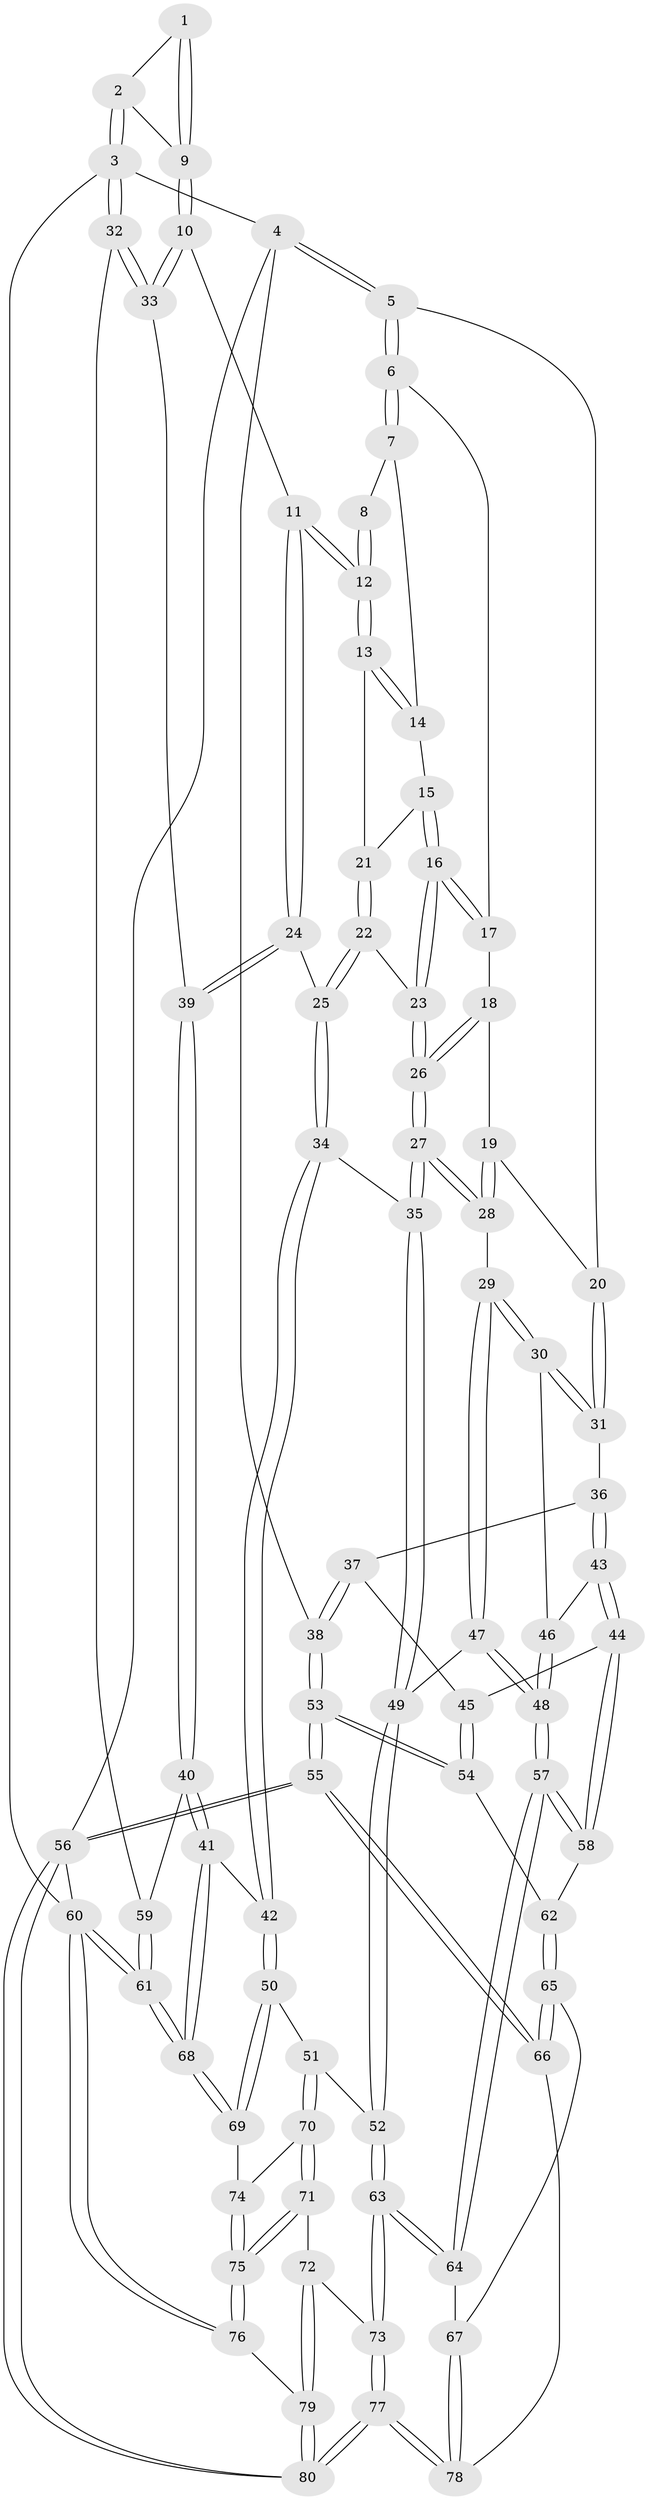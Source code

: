 // Generated by graph-tools (version 1.1) at 2025/27/03/15/25 16:27:56]
// undirected, 80 vertices, 197 edges
graph export_dot {
graph [start="1"]
  node [color=gray90,style=filled];
  1 [pos="+0.9903034531977847+0"];
  2 [pos="+1+0"];
  3 [pos="+1+0"];
  4 [pos="+0+0"];
  5 [pos="+0+0"];
  6 [pos="+0.3271776754337133+0"];
  7 [pos="+0.4751246214628991+0"];
  8 [pos="+0.7809582751676016+0"];
  9 [pos="+0.9181824077348072+0.1840444731980332"];
  10 [pos="+0.9135886486186159+0.21137699700562357"];
  11 [pos="+0.9099516596785352+0.2111185370311164"];
  12 [pos="+0.7990149311173023+0.09885704928892769"];
  13 [pos="+0.785197362916919+0.0997852210883812"];
  14 [pos="+0.5441517601151017+0"];
  15 [pos="+0.6181853175635715+0.11887534962934275"];
  16 [pos="+0.5428995556835973+0.20281697989884967"];
  17 [pos="+0.39821024445785963+0.040399042578006174"];
  18 [pos="+0.39417245300420534+0.19684086947895868"];
  19 [pos="+0.2446389141166353+0.17898525505502147"];
  20 [pos="+0.013685954863652632+0"];
  21 [pos="+0.6555928518473495+0.12907299746314488"];
  22 [pos="+0.6911319963691024+0.27531026649588447"];
  23 [pos="+0.5374449632327323+0.23298859144313355"];
  24 [pos="+0.7665956626693025+0.31313952986729643"];
  25 [pos="+0.7421578204953863+0.3210780462559662"];
  26 [pos="+0.433350025153473+0.35956148560633544"];
  27 [pos="+0.43176067679749+0.3640800903884779"];
  28 [pos="+0.3866045673031381+0.37316380814805716"];
  29 [pos="+0.3825198094775803+0.37545091544723924"];
  30 [pos="+0.23552105283730657+0.39328704309328333"];
  31 [pos="+0.21290682141851835+0.3863511824623672"];
  32 [pos="+1+0.3095634214871662"];
  33 [pos="+1+0.30683243271099636"];
  34 [pos="+0.6487934972992607+0.44238451658179734"];
  35 [pos="+0.5067637237605415+0.4279762821712937"];
  36 [pos="+0.1737163605070346+0.402958506421055"];
  37 [pos="+0.1391605317234231+0.41341990597666545"];
  38 [pos="+0+0.21665078899477846"];
  39 [pos="+0.845107521718412+0.4560744756162666"];
  40 [pos="+0.8035254679998618+0.5966132456501279"];
  41 [pos="+0.7932348568899508+0.6112102008360036"];
  42 [pos="+0.7469811469187811+0.6079572365816798"];
  43 [pos="+0.15620870877223522+0.5594315146689421"];
  44 [pos="+0.14119897667480744+0.5852517270631584"];
  45 [pos="+0.07242123239446406+0.510918979500681"];
  46 [pos="+0.22661618571962208+0.47521782027007"];
  47 [pos="+0.31292407212845386+0.6106856148717387"];
  48 [pos="+0.28525579304190246+0.6488456001832075"];
  49 [pos="+0.4911086125230626+0.5600726971261315"];
  50 [pos="+0.6576893623122023+0.6896625735721009"];
  51 [pos="+0.5885393047086326+0.6898579647894436"];
  52 [pos="+0.5239325843562831+0.673245042578227"];
  53 [pos="+0+0.47969847145595135"];
  54 [pos="+0+0.5086337883780794"];
  55 [pos="+0+1"];
  56 [pos="+0+1"];
  57 [pos="+0.27891040764292746+0.6643613725286379"];
  58 [pos="+0.15154121811579405+0.6135575760360125"];
  59 [pos="+1+0.3321044920564911"];
  60 [pos="+1+1"];
  61 [pos="+1+0.9917609104548821"];
  62 [pos="+0.07959969875126773+0.6632307190345149"];
  63 [pos="+0.34043295050730327+0.7844577260313031"];
  64 [pos="+0.3146765193957933+0.7686492160219519"];
  65 [pos="+0.010171076399463871+0.8145453609796363"];
  66 [pos="+0+0.9199090520226678"];
  67 [pos="+0.2510786956452377+0.7945807591257167"];
  68 [pos="+1+0.9586341267961113"];
  69 [pos="+0.6826995425715645+0.8278784908236289"];
  70 [pos="+0.5519955561209406+0.8067736793497209"];
  71 [pos="+0.503353927723235+0.8833523486828132"];
  72 [pos="+0.4075758924094456+0.8626120450615525"];
  73 [pos="+0.3678740890920134+0.8430887884317704"];
  74 [pos="+0.6682203731178913+0.84898868925818"];
  75 [pos="+0.6114953353664798+0.9490039776025271"];
  76 [pos="+0.6799303759760388+1"];
  77 [pos="+0.2760536996354852+1"];
  78 [pos="+0.17851442930948697+0.9351552867823457"];
  79 [pos="+0.5430526111662637+1"];
  80 [pos="+0.26229899526099737+1"];
  1 -- 2;
  1 -- 9;
  1 -- 9;
  2 -- 3;
  2 -- 3;
  2 -- 9;
  3 -- 4;
  3 -- 32;
  3 -- 32;
  3 -- 60;
  4 -- 5;
  4 -- 5;
  4 -- 38;
  4 -- 56;
  5 -- 6;
  5 -- 6;
  5 -- 20;
  6 -- 7;
  6 -- 7;
  6 -- 17;
  7 -- 8;
  7 -- 14;
  8 -- 12;
  8 -- 12;
  9 -- 10;
  9 -- 10;
  10 -- 11;
  10 -- 33;
  10 -- 33;
  11 -- 12;
  11 -- 12;
  11 -- 24;
  11 -- 24;
  12 -- 13;
  12 -- 13;
  13 -- 14;
  13 -- 14;
  13 -- 21;
  14 -- 15;
  15 -- 16;
  15 -- 16;
  15 -- 21;
  16 -- 17;
  16 -- 17;
  16 -- 23;
  16 -- 23;
  17 -- 18;
  18 -- 19;
  18 -- 26;
  18 -- 26;
  19 -- 20;
  19 -- 28;
  19 -- 28;
  20 -- 31;
  20 -- 31;
  21 -- 22;
  21 -- 22;
  22 -- 23;
  22 -- 25;
  22 -- 25;
  23 -- 26;
  23 -- 26;
  24 -- 25;
  24 -- 39;
  24 -- 39;
  25 -- 34;
  25 -- 34;
  26 -- 27;
  26 -- 27;
  27 -- 28;
  27 -- 28;
  27 -- 35;
  27 -- 35;
  28 -- 29;
  29 -- 30;
  29 -- 30;
  29 -- 47;
  29 -- 47;
  30 -- 31;
  30 -- 31;
  30 -- 46;
  31 -- 36;
  32 -- 33;
  32 -- 33;
  32 -- 59;
  33 -- 39;
  34 -- 35;
  34 -- 42;
  34 -- 42;
  35 -- 49;
  35 -- 49;
  36 -- 37;
  36 -- 43;
  36 -- 43;
  37 -- 38;
  37 -- 38;
  37 -- 45;
  38 -- 53;
  38 -- 53;
  39 -- 40;
  39 -- 40;
  40 -- 41;
  40 -- 41;
  40 -- 59;
  41 -- 42;
  41 -- 68;
  41 -- 68;
  42 -- 50;
  42 -- 50;
  43 -- 44;
  43 -- 44;
  43 -- 46;
  44 -- 45;
  44 -- 58;
  44 -- 58;
  45 -- 54;
  45 -- 54;
  46 -- 48;
  46 -- 48;
  47 -- 48;
  47 -- 48;
  47 -- 49;
  48 -- 57;
  48 -- 57;
  49 -- 52;
  49 -- 52;
  50 -- 51;
  50 -- 69;
  50 -- 69;
  51 -- 52;
  51 -- 70;
  51 -- 70;
  52 -- 63;
  52 -- 63;
  53 -- 54;
  53 -- 54;
  53 -- 55;
  53 -- 55;
  54 -- 62;
  55 -- 56;
  55 -- 56;
  55 -- 66;
  55 -- 66;
  56 -- 80;
  56 -- 80;
  56 -- 60;
  57 -- 58;
  57 -- 58;
  57 -- 64;
  57 -- 64;
  58 -- 62;
  59 -- 61;
  59 -- 61;
  60 -- 61;
  60 -- 61;
  60 -- 76;
  60 -- 76;
  61 -- 68;
  61 -- 68;
  62 -- 65;
  62 -- 65;
  63 -- 64;
  63 -- 64;
  63 -- 73;
  63 -- 73;
  64 -- 67;
  65 -- 66;
  65 -- 66;
  65 -- 67;
  66 -- 78;
  67 -- 78;
  67 -- 78;
  68 -- 69;
  68 -- 69;
  69 -- 74;
  70 -- 71;
  70 -- 71;
  70 -- 74;
  71 -- 72;
  71 -- 75;
  71 -- 75;
  72 -- 73;
  72 -- 79;
  72 -- 79;
  73 -- 77;
  73 -- 77;
  74 -- 75;
  74 -- 75;
  75 -- 76;
  75 -- 76;
  76 -- 79;
  77 -- 78;
  77 -- 78;
  77 -- 80;
  77 -- 80;
  79 -- 80;
  79 -- 80;
}
